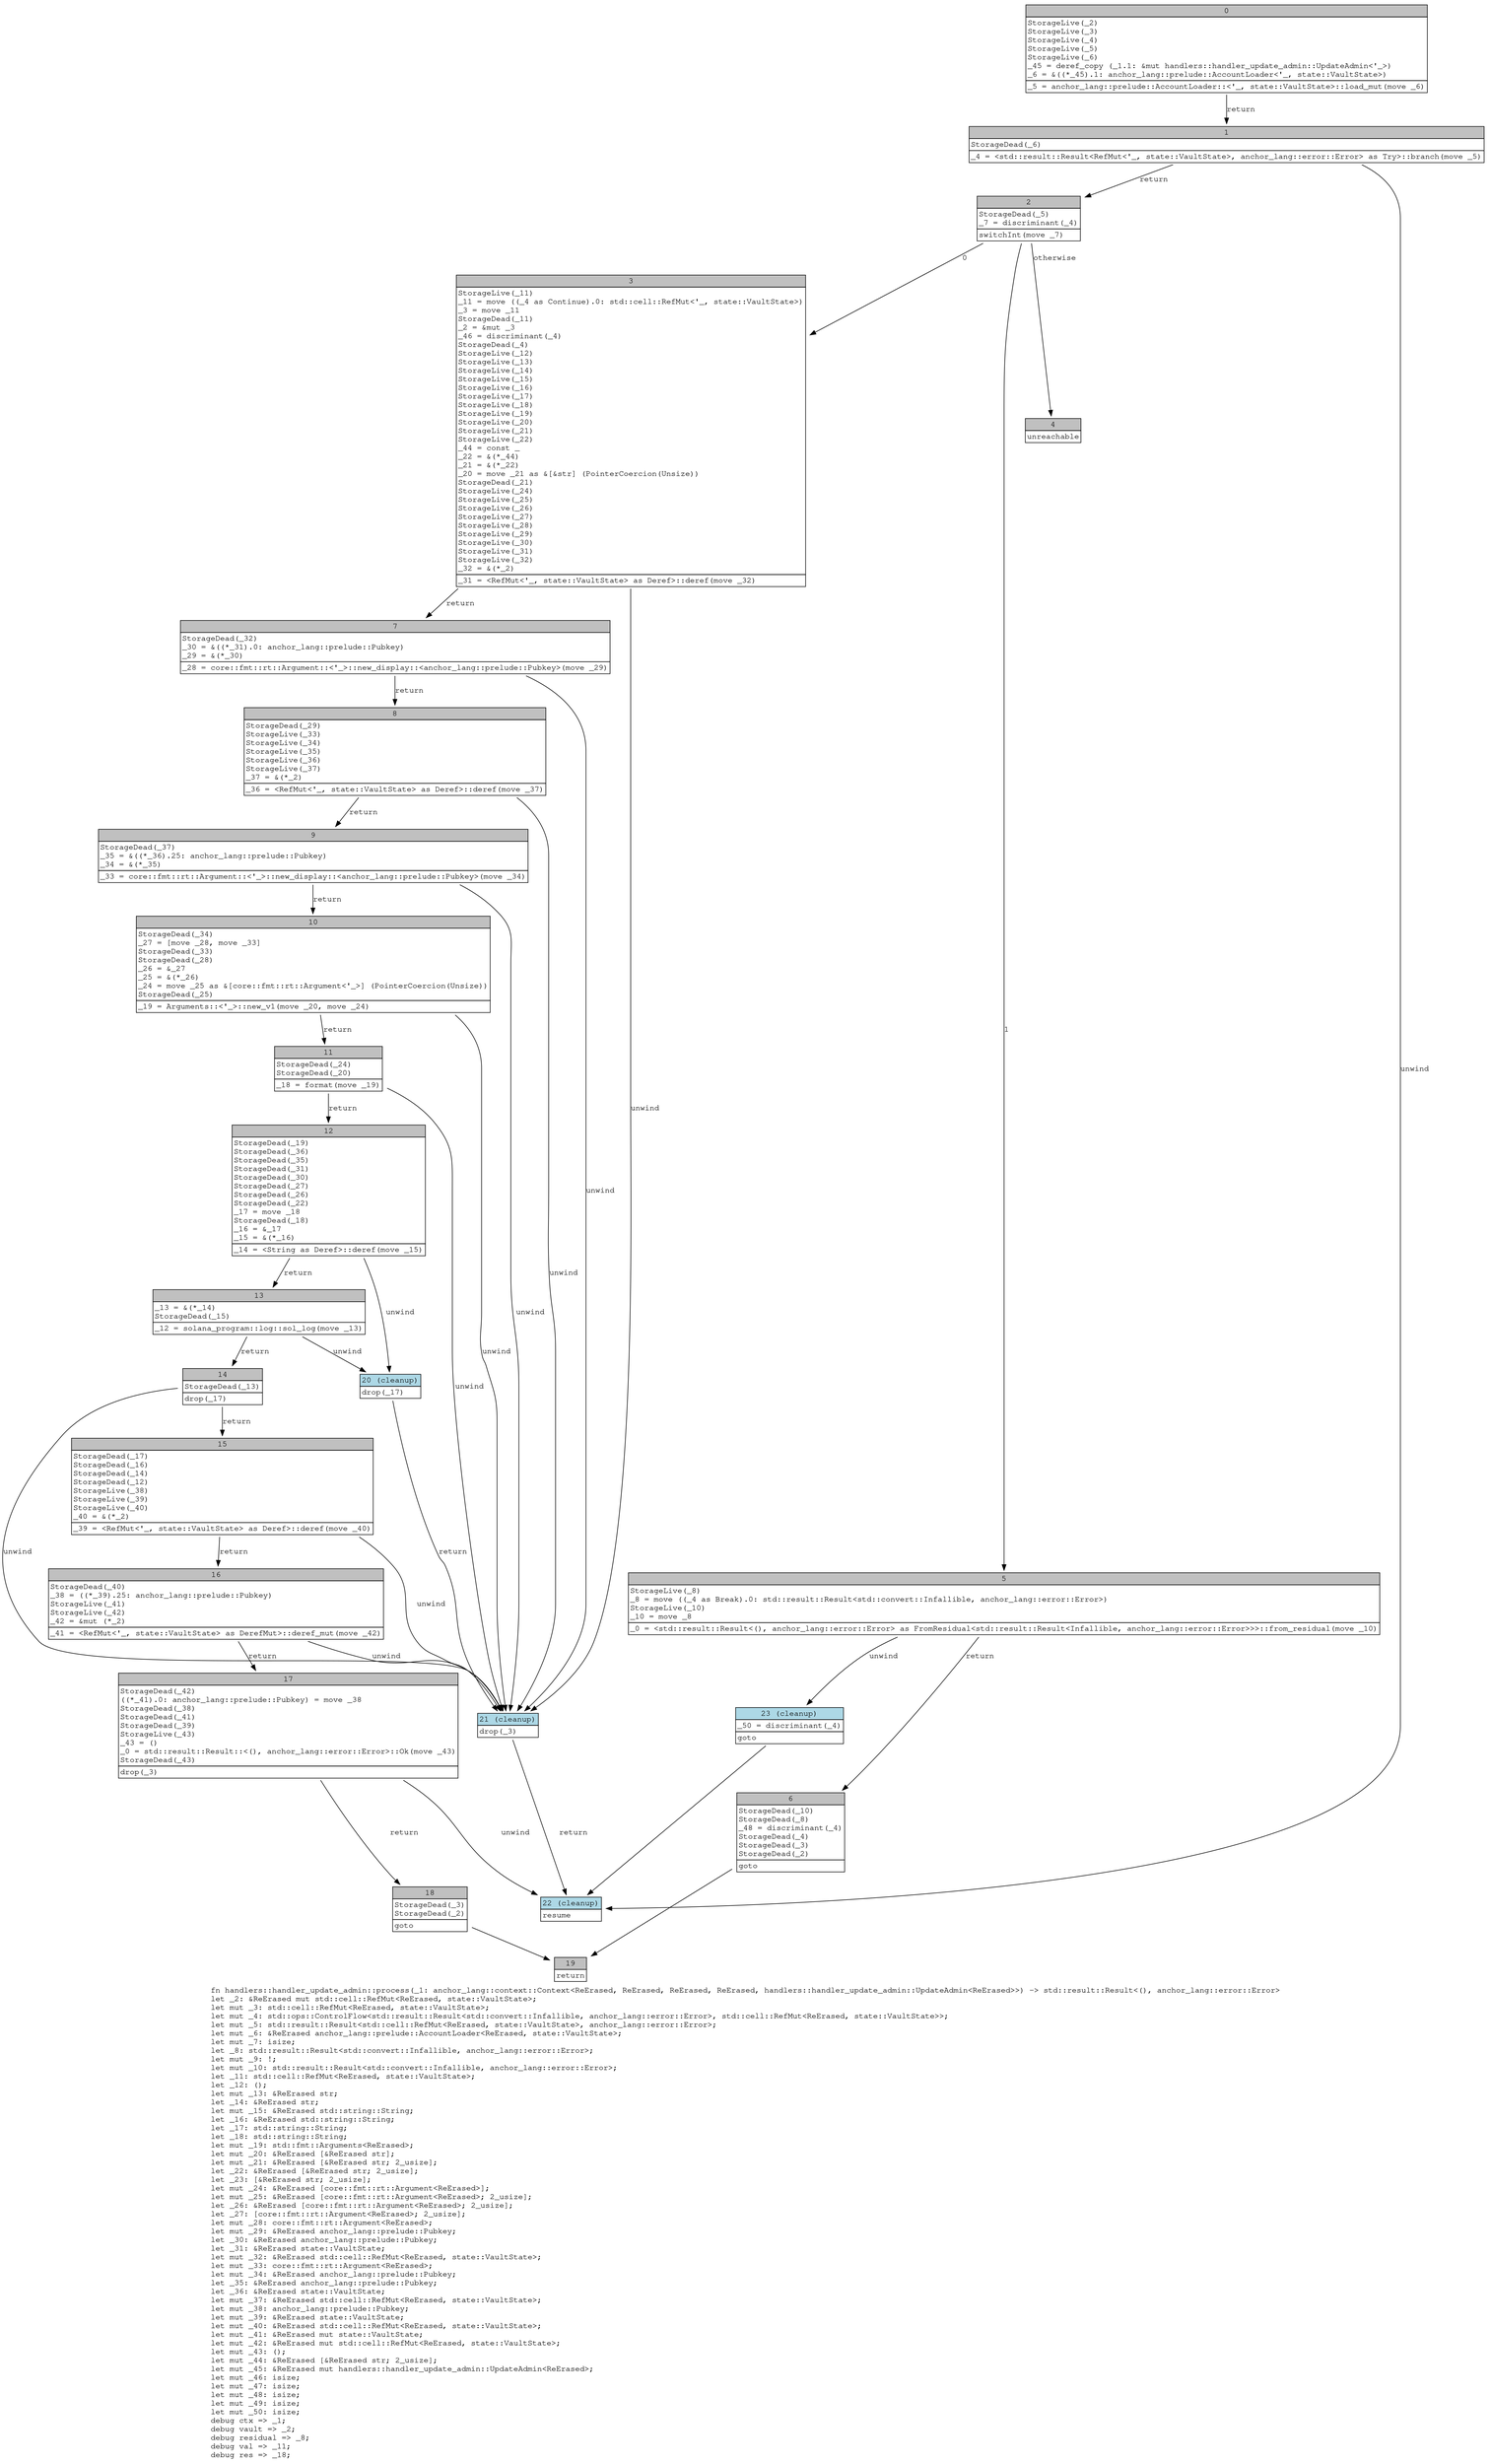 digraph Mir_0_140 {
    graph [fontname="Courier, monospace"];
    node [fontname="Courier, monospace"];
    edge [fontname="Courier, monospace"];
    label=<fn handlers::handler_update_admin::process(_1: anchor_lang::context::Context&lt;ReErased, ReErased, ReErased, ReErased, handlers::handler_update_admin::UpdateAdmin&lt;ReErased&gt;&gt;) -&gt; std::result::Result&lt;(), anchor_lang::error::Error&gt;<br align="left"/>let _2: &amp;ReErased mut std::cell::RefMut&lt;ReErased, state::VaultState&gt;;<br align="left"/>let mut _3: std::cell::RefMut&lt;ReErased, state::VaultState&gt;;<br align="left"/>let mut _4: std::ops::ControlFlow&lt;std::result::Result&lt;std::convert::Infallible, anchor_lang::error::Error&gt;, std::cell::RefMut&lt;ReErased, state::VaultState&gt;&gt;;<br align="left"/>let mut _5: std::result::Result&lt;std::cell::RefMut&lt;ReErased, state::VaultState&gt;, anchor_lang::error::Error&gt;;<br align="left"/>let mut _6: &amp;ReErased anchor_lang::prelude::AccountLoader&lt;ReErased, state::VaultState&gt;;<br align="left"/>let mut _7: isize;<br align="left"/>let _8: std::result::Result&lt;std::convert::Infallible, anchor_lang::error::Error&gt;;<br align="left"/>let mut _9: !;<br align="left"/>let mut _10: std::result::Result&lt;std::convert::Infallible, anchor_lang::error::Error&gt;;<br align="left"/>let _11: std::cell::RefMut&lt;ReErased, state::VaultState&gt;;<br align="left"/>let _12: ();<br align="left"/>let mut _13: &amp;ReErased str;<br align="left"/>let _14: &amp;ReErased str;<br align="left"/>let mut _15: &amp;ReErased std::string::String;<br align="left"/>let _16: &amp;ReErased std::string::String;<br align="left"/>let _17: std::string::String;<br align="left"/>let _18: std::string::String;<br align="left"/>let mut _19: std::fmt::Arguments&lt;ReErased&gt;;<br align="left"/>let mut _20: &amp;ReErased [&amp;ReErased str];<br align="left"/>let mut _21: &amp;ReErased [&amp;ReErased str; 2_usize];<br align="left"/>let _22: &amp;ReErased [&amp;ReErased str; 2_usize];<br align="left"/>let _23: [&amp;ReErased str; 2_usize];<br align="left"/>let mut _24: &amp;ReErased [core::fmt::rt::Argument&lt;ReErased&gt;];<br align="left"/>let mut _25: &amp;ReErased [core::fmt::rt::Argument&lt;ReErased&gt;; 2_usize];<br align="left"/>let _26: &amp;ReErased [core::fmt::rt::Argument&lt;ReErased&gt;; 2_usize];<br align="left"/>let _27: [core::fmt::rt::Argument&lt;ReErased&gt;; 2_usize];<br align="left"/>let mut _28: core::fmt::rt::Argument&lt;ReErased&gt;;<br align="left"/>let mut _29: &amp;ReErased anchor_lang::prelude::Pubkey;<br align="left"/>let _30: &amp;ReErased anchor_lang::prelude::Pubkey;<br align="left"/>let _31: &amp;ReErased state::VaultState;<br align="left"/>let mut _32: &amp;ReErased std::cell::RefMut&lt;ReErased, state::VaultState&gt;;<br align="left"/>let mut _33: core::fmt::rt::Argument&lt;ReErased&gt;;<br align="left"/>let mut _34: &amp;ReErased anchor_lang::prelude::Pubkey;<br align="left"/>let _35: &amp;ReErased anchor_lang::prelude::Pubkey;<br align="left"/>let _36: &amp;ReErased state::VaultState;<br align="left"/>let mut _37: &amp;ReErased std::cell::RefMut&lt;ReErased, state::VaultState&gt;;<br align="left"/>let mut _38: anchor_lang::prelude::Pubkey;<br align="left"/>let mut _39: &amp;ReErased state::VaultState;<br align="left"/>let mut _40: &amp;ReErased std::cell::RefMut&lt;ReErased, state::VaultState&gt;;<br align="left"/>let mut _41: &amp;ReErased mut state::VaultState;<br align="left"/>let mut _42: &amp;ReErased mut std::cell::RefMut&lt;ReErased, state::VaultState&gt;;<br align="left"/>let mut _43: ();<br align="left"/>let mut _44: &amp;ReErased [&amp;ReErased str; 2_usize];<br align="left"/>let mut _45: &amp;ReErased mut handlers::handler_update_admin::UpdateAdmin&lt;ReErased&gt;;<br align="left"/>let mut _46: isize;<br align="left"/>let mut _47: isize;<br align="left"/>let mut _48: isize;<br align="left"/>let mut _49: isize;<br align="left"/>let mut _50: isize;<br align="left"/>debug ctx =&gt; _1;<br align="left"/>debug vault =&gt; _2;<br align="left"/>debug residual =&gt; _8;<br align="left"/>debug val =&gt; _11;<br align="left"/>debug res =&gt; _18;<br align="left"/>>;
    bb0__0_140 [shape="none", label=<<table border="0" cellborder="1" cellspacing="0"><tr><td bgcolor="gray" align="center" colspan="1">0</td></tr><tr><td align="left" balign="left">StorageLive(_2)<br/>StorageLive(_3)<br/>StorageLive(_4)<br/>StorageLive(_5)<br/>StorageLive(_6)<br/>_45 = deref_copy (_1.1: &amp;mut handlers::handler_update_admin::UpdateAdmin&lt;'_&gt;)<br/>_6 = &amp;((*_45).1: anchor_lang::prelude::AccountLoader&lt;'_, state::VaultState&gt;)<br/></td></tr><tr><td align="left">_5 = anchor_lang::prelude::AccountLoader::&lt;'_, state::VaultState&gt;::load_mut(move _6)</td></tr></table>>];
    bb1__0_140 [shape="none", label=<<table border="0" cellborder="1" cellspacing="0"><tr><td bgcolor="gray" align="center" colspan="1">1</td></tr><tr><td align="left" balign="left">StorageDead(_6)<br/></td></tr><tr><td align="left">_4 = &lt;std::result::Result&lt;RefMut&lt;'_, state::VaultState&gt;, anchor_lang::error::Error&gt; as Try&gt;::branch(move _5)</td></tr></table>>];
    bb2__0_140 [shape="none", label=<<table border="0" cellborder="1" cellspacing="0"><tr><td bgcolor="gray" align="center" colspan="1">2</td></tr><tr><td align="left" balign="left">StorageDead(_5)<br/>_7 = discriminant(_4)<br/></td></tr><tr><td align="left">switchInt(move _7)</td></tr></table>>];
    bb3__0_140 [shape="none", label=<<table border="0" cellborder="1" cellspacing="0"><tr><td bgcolor="gray" align="center" colspan="1">3</td></tr><tr><td align="left" balign="left">StorageLive(_11)<br/>_11 = move ((_4 as Continue).0: std::cell::RefMut&lt;'_, state::VaultState&gt;)<br/>_3 = move _11<br/>StorageDead(_11)<br/>_2 = &amp;mut _3<br/>_46 = discriminant(_4)<br/>StorageDead(_4)<br/>StorageLive(_12)<br/>StorageLive(_13)<br/>StorageLive(_14)<br/>StorageLive(_15)<br/>StorageLive(_16)<br/>StorageLive(_17)<br/>StorageLive(_18)<br/>StorageLive(_19)<br/>StorageLive(_20)<br/>StorageLive(_21)<br/>StorageLive(_22)<br/>_44 = const _<br/>_22 = &amp;(*_44)<br/>_21 = &amp;(*_22)<br/>_20 = move _21 as &amp;[&amp;str] (PointerCoercion(Unsize))<br/>StorageDead(_21)<br/>StorageLive(_24)<br/>StorageLive(_25)<br/>StorageLive(_26)<br/>StorageLive(_27)<br/>StorageLive(_28)<br/>StorageLive(_29)<br/>StorageLive(_30)<br/>StorageLive(_31)<br/>StorageLive(_32)<br/>_32 = &amp;(*_2)<br/></td></tr><tr><td align="left">_31 = &lt;RefMut&lt;'_, state::VaultState&gt; as Deref&gt;::deref(move _32)</td></tr></table>>];
    bb4__0_140 [shape="none", label=<<table border="0" cellborder="1" cellspacing="0"><tr><td bgcolor="gray" align="center" colspan="1">4</td></tr><tr><td align="left">unreachable</td></tr></table>>];
    bb5__0_140 [shape="none", label=<<table border="0" cellborder="1" cellspacing="0"><tr><td bgcolor="gray" align="center" colspan="1">5</td></tr><tr><td align="left" balign="left">StorageLive(_8)<br/>_8 = move ((_4 as Break).0: std::result::Result&lt;std::convert::Infallible, anchor_lang::error::Error&gt;)<br/>StorageLive(_10)<br/>_10 = move _8<br/></td></tr><tr><td align="left">_0 = &lt;std::result::Result&lt;(), anchor_lang::error::Error&gt; as FromResidual&lt;std::result::Result&lt;Infallible, anchor_lang::error::Error&gt;&gt;&gt;::from_residual(move _10)</td></tr></table>>];
    bb6__0_140 [shape="none", label=<<table border="0" cellborder="1" cellspacing="0"><tr><td bgcolor="gray" align="center" colspan="1">6</td></tr><tr><td align="left" balign="left">StorageDead(_10)<br/>StorageDead(_8)<br/>_48 = discriminant(_4)<br/>StorageDead(_4)<br/>StorageDead(_3)<br/>StorageDead(_2)<br/></td></tr><tr><td align="left">goto</td></tr></table>>];
    bb7__0_140 [shape="none", label=<<table border="0" cellborder="1" cellspacing="0"><tr><td bgcolor="gray" align="center" colspan="1">7</td></tr><tr><td align="left" balign="left">StorageDead(_32)<br/>_30 = &amp;((*_31).0: anchor_lang::prelude::Pubkey)<br/>_29 = &amp;(*_30)<br/></td></tr><tr><td align="left">_28 = core::fmt::rt::Argument::&lt;'_&gt;::new_display::&lt;anchor_lang::prelude::Pubkey&gt;(move _29)</td></tr></table>>];
    bb8__0_140 [shape="none", label=<<table border="0" cellborder="1" cellspacing="0"><tr><td bgcolor="gray" align="center" colspan="1">8</td></tr><tr><td align="left" balign="left">StorageDead(_29)<br/>StorageLive(_33)<br/>StorageLive(_34)<br/>StorageLive(_35)<br/>StorageLive(_36)<br/>StorageLive(_37)<br/>_37 = &amp;(*_2)<br/></td></tr><tr><td align="left">_36 = &lt;RefMut&lt;'_, state::VaultState&gt; as Deref&gt;::deref(move _37)</td></tr></table>>];
    bb9__0_140 [shape="none", label=<<table border="0" cellborder="1" cellspacing="0"><tr><td bgcolor="gray" align="center" colspan="1">9</td></tr><tr><td align="left" balign="left">StorageDead(_37)<br/>_35 = &amp;((*_36).25: anchor_lang::prelude::Pubkey)<br/>_34 = &amp;(*_35)<br/></td></tr><tr><td align="left">_33 = core::fmt::rt::Argument::&lt;'_&gt;::new_display::&lt;anchor_lang::prelude::Pubkey&gt;(move _34)</td></tr></table>>];
    bb10__0_140 [shape="none", label=<<table border="0" cellborder="1" cellspacing="0"><tr><td bgcolor="gray" align="center" colspan="1">10</td></tr><tr><td align="left" balign="left">StorageDead(_34)<br/>_27 = [move _28, move _33]<br/>StorageDead(_33)<br/>StorageDead(_28)<br/>_26 = &amp;_27<br/>_25 = &amp;(*_26)<br/>_24 = move _25 as &amp;[core::fmt::rt::Argument&lt;'_&gt;] (PointerCoercion(Unsize))<br/>StorageDead(_25)<br/></td></tr><tr><td align="left">_19 = Arguments::&lt;'_&gt;::new_v1(move _20, move _24)</td></tr></table>>];
    bb11__0_140 [shape="none", label=<<table border="0" cellborder="1" cellspacing="0"><tr><td bgcolor="gray" align="center" colspan="1">11</td></tr><tr><td align="left" balign="left">StorageDead(_24)<br/>StorageDead(_20)<br/></td></tr><tr><td align="left">_18 = format(move _19)</td></tr></table>>];
    bb12__0_140 [shape="none", label=<<table border="0" cellborder="1" cellspacing="0"><tr><td bgcolor="gray" align="center" colspan="1">12</td></tr><tr><td align="left" balign="left">StorageDead(_19)<br/>StorageDead(_36)<br/>StorageDead(_35)<br/>StorageDead(_31)<br/>StorageDead(_30)<br/>StorageDead(_27)<br/>StorageDead(_26)<br/>StorageDead(_22)<br/>_17 = move _18<br/>StorageDead(_18)<br/>_16 = &amp;_17<br/>_15 = &amp;(*_16)<br/></td></tr><tr><td align="left">_14 = &lt;String as Deref&gt;::deref(move _15)</td></tr></table>>];
    bb13__0_140 [shape="none", label=<<table border="0" cellborder="1" cellspacing="0"><tr><td bgcolor="gray" align="center" colspan="1">13</td></tr><tr><td align="left" balign="left">_13 = &amp;(*_14)<br/>StorageDead(_15)<br/></td></tr><tr><td align="left">_12 = solana_program::log::sol_log(move _13)</td></tr></table>>];
    bb14__0_140 [shape="none", label=<<table border="0" cellborder="1" cellspacing="0"><tr><td bgcolor="gray" align="center" colspan="1">14</td></tr><tr><td align="left" balign="left">StorageDead(_13)<br/></td></tr><tr><td align="left">drop(_17)</td></tr></table>>];
    bb15__0_140 [shape="none", label=<<table border="0" cellborder="1" cellspacing="0"><tr><td bgcolor="gray" align="center" colspan="1">15</td></tr><tr><td align="left" balign="left">StorageDead(_17)<br/>StorageDead(_16)<br/>StorageDead(_14)<br/>StorageDead(_12)<br/>StorageLive(_38)<br/>StorageLive(_39)<br/>StorageLive(_40)<br/>_40 = &amp;(*_2)<br/></td></tr><tr><td align="left">_39 = &lt;RefMut&lt;'_, state::VaultState&gt; as Deref&gt;::deref(move _40)</td></tr></table>>];
    bb16__0_140 [shape="none", label=<<table border="0" cellborder="1" cellspacing="0"><tr><td bgcolor="gray" align="center" colspan="1">16</td></tr><tr><td align="left" balign="left">StorageDead(_40)<br/>_38 = ((*_39).25: anchor_lang::prelude::Pubkey)<br/>StorageLive(_41)<br/>StorageLive(_42)<br/>_42 = &amp;mut (*_2)<br/></td></tr><tr><td align="left">_41 = &lt;RefMut&lt;'_, state::VaultState&gt; as DerefMut&gt;::deref_mut(move _42)</td></tr></table>>];
    bb17__0_140 [shape="none", label=<<table border="0" cellborder="1" cellspacing="0"><tr><td bgcolor="gray" align="center" colspan="1">17</td></tr><tr><td align="left" balign="left">StorageDead(_42)<br/>((*_41).0: anchor_lang::prelude::Pubkey) = move _38<br/>StorageDead(_38)<br/>StorageDead(_41)<br/>StorageDead(_39)<br/>StorageLive(_43)<br/>_43 = ()<br/>_0 = std::result::Result::&lt;(), anchor_lang::error::Error&gt;::Ok(move _43)<br/>StorageDead(_43)<br/></td></tr><tr><td align="left">drop(_3)</td></tr></table>>];
    bb18__0_140 [shape="none", label=<<table border="0" cellborder="1" cellspacing="0"><tr><td bgcolor="gray" align="center" colspan="1">18</td></tr><tr><td align="left" balign="left">StorageDead(_3)<br/>StorageDead(_2)<br/></td></tr><tr><td align="left">goto</td></tr></table>>];
    bb19__0_140 [shape="none", label=<<table border="0" cellborder="1" cellspacing="0"><tr><td bgcolor="gray" align="center" colspan="1">19</td></tr><tr><td align="left">return</td></tr></table>>];
    bb20__0_140 [shape="none", label=<<table border="0" cellborder="1" cellspacing="0"><tr><td bgcolor="lightblue" align="center" colspan="1">20 (cleanup)</td></tr><tr><td align="left">drop(_17)</td></tr></table>>];
    bb21__0_140 [shape="none", label=<<table border="0" cellborder="1" cellspacing="0"><tr><td bgcolor="lightblue" align="center" colspan="1">21 (cleanup)</td></tr><tr><td align="left">drop(_3)</td></tr></table>>];
    bb22__0_140 [shape="none", label=<<table border="0" cellborder="1" cellspacing="0"><tr><td bgcolor="lightblue" align="center" colspan="1">22 (cleanup)</td></tr><tr><td align="left">resume</td></tr></table>>];
    bb23__0_140 [shape="none", label=<<table border="0" cellborder="1" cellspacing="0"><tr><td bgcolor="lightblue" align="center" colspan="1">23 (cleanup)</td></tr><tr><td align="left" balign="left">_50 = discriminant(_4)<br/></td></tr><tr><td align="left">goto</td></tr></table>>];
    bb0__0_140 -> bb1__0_140 [label="return"];
    bb1__0_140 -> bb2__0_140 [label="return"];
    bb1__0_140 -> bb22__0_140 [label="unwind"];
    bb2__0_140 -> bb3__0_140 [label="0"];
    bb2__0_140 -> bb5__0_140 [label="1"];
    bb2__0_140 -> bb4__0_140 [label="otherwise"];
    bb3__0_140 -> bb7__0_140 [label="return"];
    bb3__0_140 -> bb21__0_140 [label="unwind"];
    bb5__0_140 -> bb6__0_140 [label="return"];
    bb5__0_140 -> bb23__0_140 [label="unwind"];
    bb6__0_140 -> bb19__0_140 [label=""];
    bb7__0_140 -> bb8__0_140 [label="return"];
    bb7__0_140 -> bb21__0_140 [label="unwind"];
    bb8__0_140 -> bb9__0_140 [label="return"];
    bb8__0_140 -> bb21__0_140 [label="unwind"];
    bb9__0_140 -> bb10__0_140 [label="return"];
    bb9__0_140 -> bb21__0_140 [label="unwind"];
    bb10__0_140 -> bb11__0_140 [label="return"];
    bb10__0_140 -> bb21__0_140 [label="unwind"];
    bb11__0_140 -> bb12__0_140 [label="return"];
    bb11__0_140 -> bb21__0_140 [label="unwind"];
    bb12__0_140 -> bb13__0_140 [label="return"];
    bb12__0_140 -> bb20__0_140 [label="unwind"];
    bb13__0_140 -> bb14__0_140 [label="return"];
    bb13__0_140 -> bb20__0_140 [label="unwind"];
    bb14__0_140 -> bb15__0_140 [label="return"];
    bb14__0_140 -> bb21__0_140 [label="unwind"];
    bb15__0_140 -> bb16__0_140 [label="return"];
    bb15__0_140 -> bb21__0_140 [label="unwind"];
    bb16__0_140 -> bb17__0_140 [label="return"];
    bb16__0_140 -> bb21__0_140 [label="unwind"];
    bb17__0_140 -> bb18__0_140 [label="return"];
    bb17__0_140 -> bb22__0_140 [label="unwind"];
    bb18__0_140 -> bb19__0_140 [label=""];
    bb20__0_140 -> bb21__0_140 [label="return"];
    bb21__0_140 -> bb22__0_140 [label="return"];
    bb23__0_140 -> bb22__0_140 [label=""];
}
